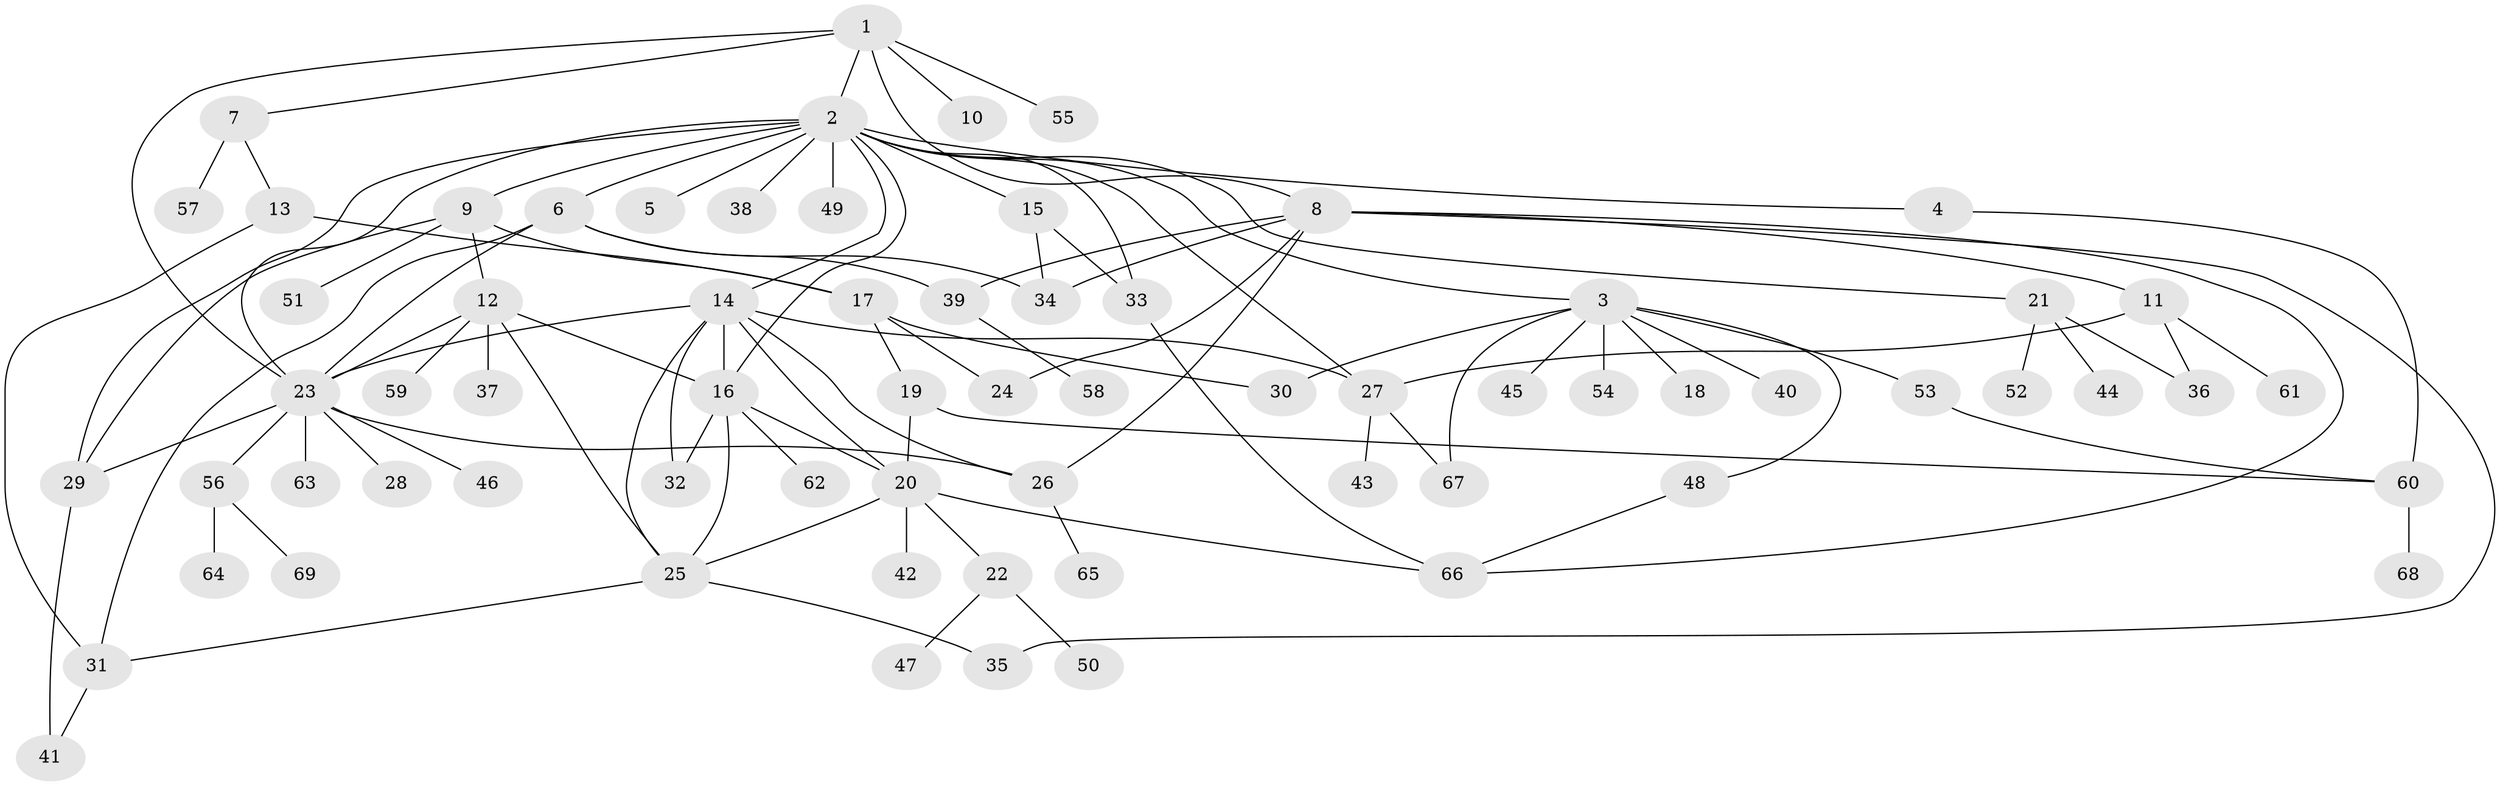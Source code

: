 // original degree distribution, {7: 0.014598540145985401, 20: 0.0072992700729927005, 11: 0.014598540145985401, 3: 0.11678832116788321, 2: 0.21897810218978103, 4: 0.072992700729927, 5: 0.043795620437956206, 6: 0.014598540145985401, 1: 0.4744525547445255, 22: 0.0072992700729927005, 12: 0.0072992700729927005, 13: 0.0072992700729927005}
// Generated by graph-tools (version 1.1) at 2025/50/03/04/25 22:50:42]
// undirected, 69 vertices, 104 edges
graph export_dot {
  node [color=gray90,style=filled];
  1;
  2;
  3;
  4;
  5;
  6;
  7;
  8;
  9;
  10;
  11;
  12;
  13;
  14;
  15;
  16;
  17;
  18;
  19;
  20;
  21;
  22;
  23;
  24;
  25;
  26;
  27;
  28;
  29;
  30;
  31;
  32;
  33;
  34;
  35;
  36;
  37;
  38;
  39;
  40;
  41;
  42;
  43;
  44;
  45;
  46;
  47;
  48;
  49;
  50;
  51;
  52;
  53;
  54;
  55;
  56;
  57;
  58;
  59;
  60;
  61;
  62;
  63;
  64;
  65;
  66;
  67;
  68;
  69;
  1 -- 2 [weight=1.0];
  1 -- 7 [weight=1.0];
  1 -- 8 [weight=1.0];
  1 -- 10 [weight=1.0];
  1 -- 23 [weight=1.0];
  1 -- 55 [weight=1.0];
  2 -- 3 [weight=1.0];
  2 -- 4 [weight=1.0];
  2 -- 5 [weight=1.0];
  2 -- 6 [weight=1.0];
  2 -- 9 [weight=1.0];
  2 -- 14 [weight=1.0];
  2 -- 15 [weight=1.0];
  2 -- 16 [weight=1.0];
  2 -- 21 [weight=1.0];
  2 -- 23 [weight=1.0];
  2 -- 27 [weight=1.0];
  2 -- 29 [weight=1.0];
  2 -- 33 [weight=1.0];
  2 -- 38 [weight=1.0];
  2 -- 49 [weight=2.0];
  3 -- 18 [weight=1.0];
  3 -- 30 [weight=1.0];
  3 -- 40 [weight=1.0];
  3 -- 45 [weight=1.0];
  3 -- 48 [weight=1.0];
  3 -- 53 [weight=1.0];
  3 -- 54 [weight=1.0];
  3 -- 67 [weight=1.0];
  4 -- 60 [weight=1.0];
  6 -- 23 [weight=1.0];
  6 -- 31 [weight=1.0];
  6 -- 34 [weight=1.0];
  6 -- 39 [weight=1.0];
  7 -- 13 [weight=1.0];
  7 -- 57 [weight=2.0];
  8 -- 11 [weight=1.0];
  8 -- 24 [weight=1.0];
  8 -- 26 [weight=1.0];
  8 -- 34 [weight=3.0];
  8 -- 35 [weight=1.0];
  8 -- 39 [weight=1.0];
  8 -- 66 [weight=1.0];
  9 -- 12 [weight=1.0];
  9 -- 17 [weight=1.0];
  9 -- 29 [weight=1.0];
  9 -- 51 [weight=1.0];
  11 -- 27 [weight=1.0];
  11 -- 36 [weight=1.0];
  11 -- 61 [weight=1.0];
  12 -- 16 [weight=2.0];
  12 -- 23 [weight=1.0];
  12 -- 25 [weight=1.0];
  12 -- 37 [weight=1.0];
  12 -- 59 [weight=1.0];
  13 -- 17 [weight=3.0];
  13 -- 31 [weight=1.0];
  14 -- 16 [weight=12.0];
  14 -- 20 [weight=1.0];
  14 -- 23 [weight=1.0];
  14 -- 25 [weight=1.0];
  14 -- 26 [weight=1.0];
  14 -- 27 [weight=1.0];
  14 -- 32 [weight=1.0];
  15 -- 33 [weight=1.0];
  15 -- 34 [weight=1.0];
  16 -- 20 [weight=2.0];
  16 -- 25 [weight=1.0];
  16 -- 32 [weight=1.0];
  16 -- 62 [weight=1.0];
  17 -- 19 [weight=1.0];
  17 -- 24 [weight=1.0];
  17 -- 30 [weight=1.0];
  19 -- 20 [weight=1.0];
  19 -- 60 [weight=1.0];
  20 -- 22 [weight=1.0];
  20 -- 25 [weight=1.0];
  20 -- 42 [weight=3.0];
  20 -- 66 [weight=1.0];
  21 -- 36 [weight=1.0];
  21 -- 44 [weight=1.0];
  21 -- 52 [weight=1.0];
  22 -- 47 [weight=1.0];
  22 -- 50 [weight=1.0];
  23 -- 26 [weight=1.0];
  23 -- 28 [weight=1.0];
  23 -- 29 [weight=1.0];
  23 -- 46 [weight=1.0];
  23 -- 56 [weight=1.0];
  23 -- 63 [weight=1.0];
  25 -- 31 [weight=1.0];
  25 -- 35 [weight=1.0];
  26 -- 65 [weight=1.0];
  27 -- 43 [weight=2.0];
  27 -- 67 [weight=1.0];
  29 -- 41 [weight=1.0];
  31 -- 41 [weight=1.0];
  33 -- 66 [weight=1.0];
  39 -- 58 [weight=1.0];
  48 -- 66 [weight=1.0];
  53 -- 60 [weight=1.0];
  56 -- 64 [weight=1.0];
  56 -- 69 [weight=1.0];
  60 -- 68 [weight=1.0];
}

